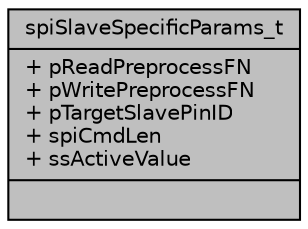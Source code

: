 digraph "spiSlaveSpecificParams_t"
{
  edge [fontname="Helvetica",fontsize="10",labelfontname="Helvetica",labelfontsize="10"];
  node [fontname="Helvetica",fontsize="10",shape=record];
  Node1 [label="{spiSlaveSpecificParams_t\n|+ pReadPreprocessFN\l+ pWritePreprocessFN\l+ pTargetSlavePinID\l+ spiCmdLen\l+ ssActiveValue\l|}",height=0.2,width=0.4,color="black", fillcolor="grey75", style="filled", fontcolor="black"];
}
